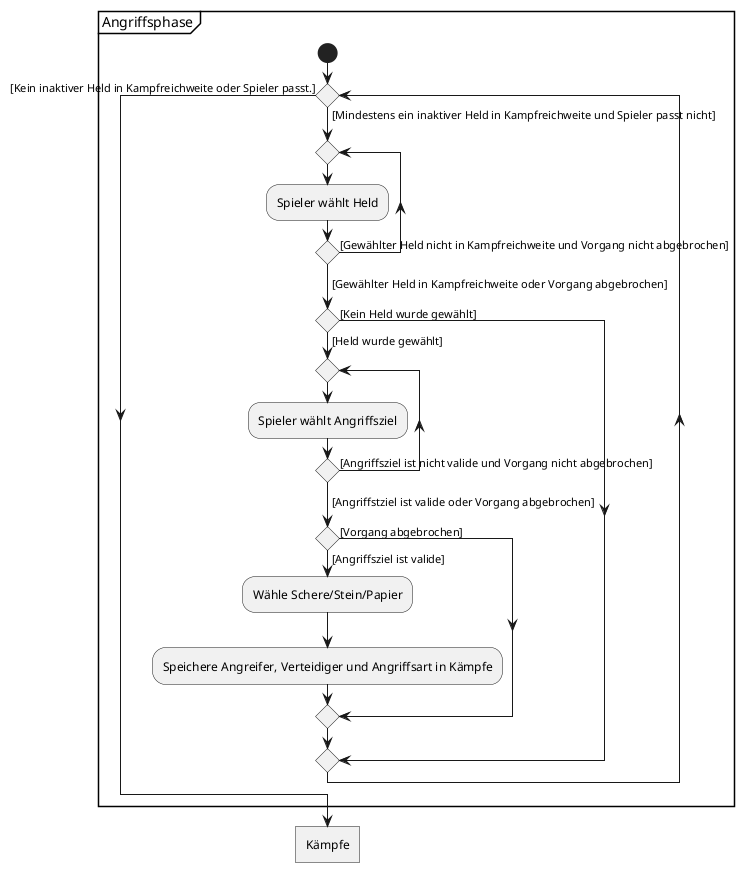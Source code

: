 @startuml
partition "Angriffsphase" {

    start


    while ( ) is ([Mindestens ein inaktiver Held in Kampfreichweite und Spieler passt nicht])
        repeat
        :Spieler wählt Held;
        repeat while () is ([Gewählter Held nicht in Kampfreichweite und Vorgang nicht abgebrochen])
        -> [Gewählter Held in Kampfreichweite oder Vorgang abgebrochen];

        if () then ([Held wurde gewählt])

            repeat
            :Spieler wählt Angriffsziel;
            repeat while () is ([Angriffsziel ist nicht valide und Vorgang nicht abgebrochen])
            -> [Angriffstziel ist valide oder Vorgang abgebrochen];
            if () then ([Angriffsziel ist valide])
                :Wähle Schere/Stein/Papier;
                :Speichere Angreifer, Verteidiger und Angriffsart in Kämpfe;
            else ([Vorgang abgebrochen])
            endif

        else ([Kein Held wurde gewählt])
        endif

    endwhile ([Kein inaktiver Held in Kampfreichweite oder Spieler passt.])

}
:Kämpfe]

@enduml
